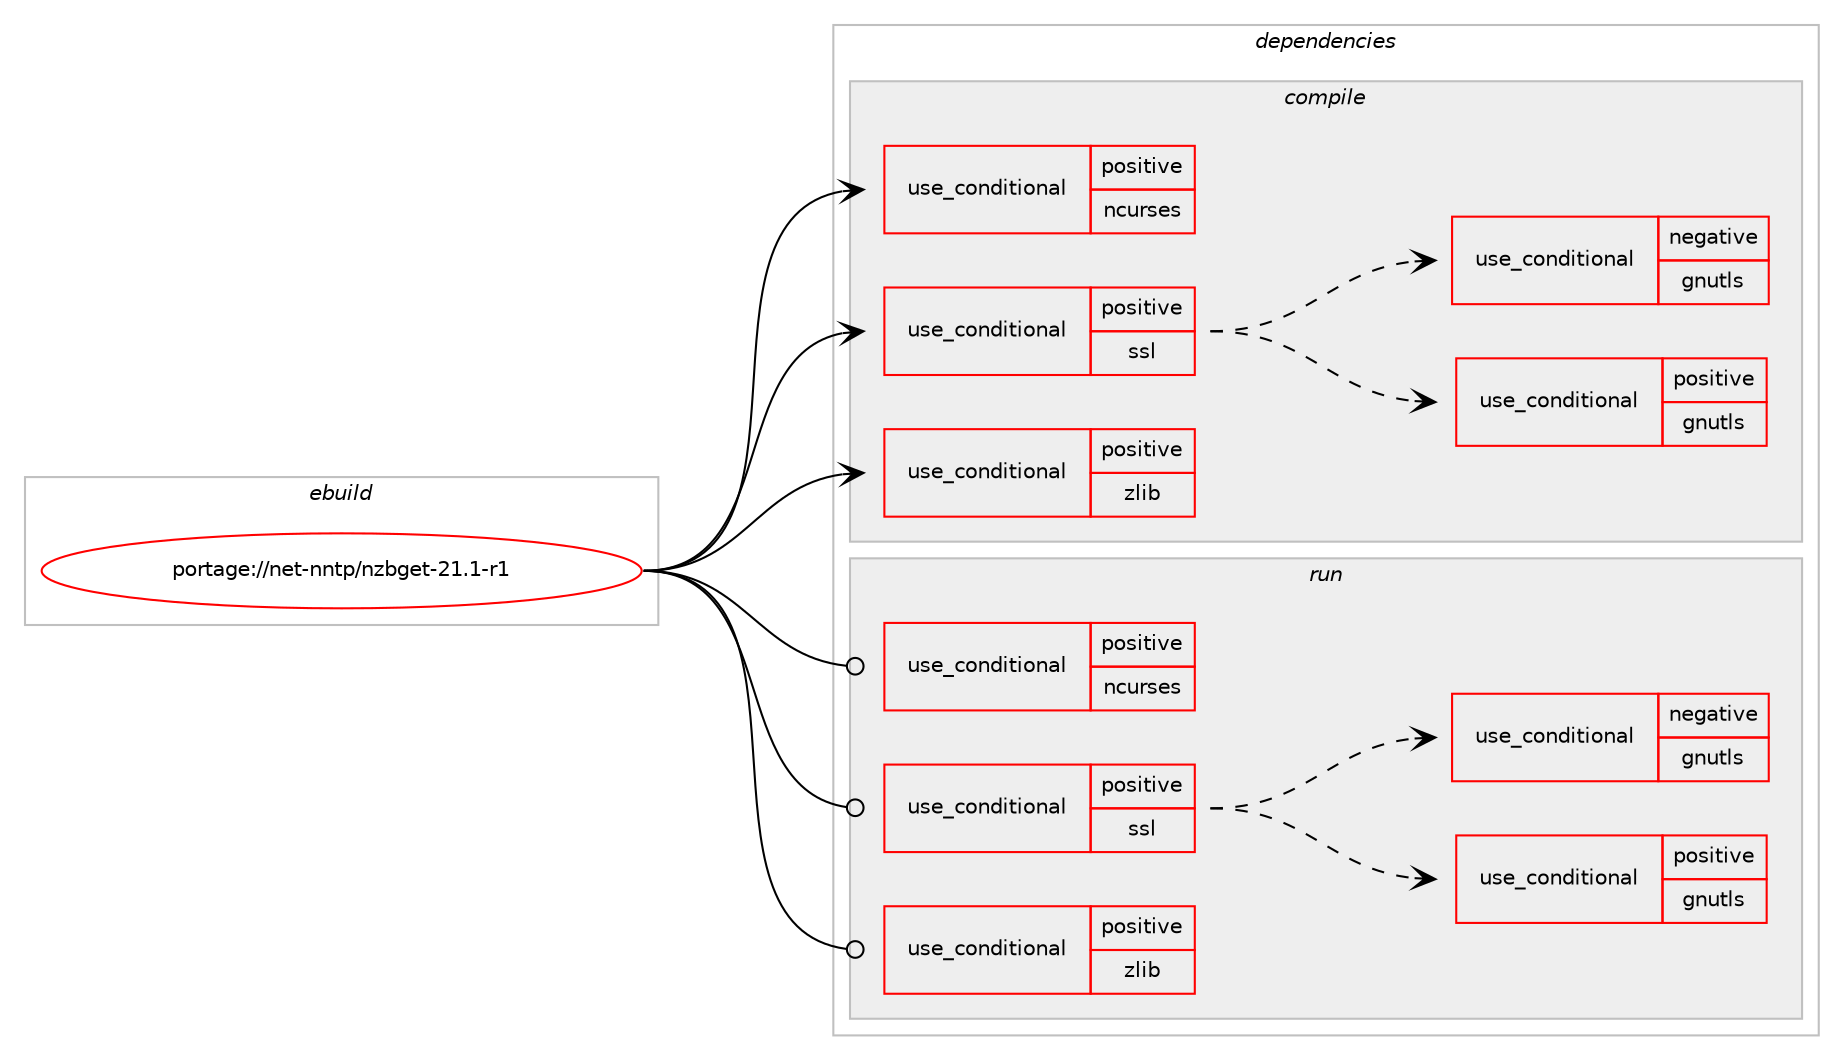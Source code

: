 digraph prolog {

# *************
# Graph options
# *************

newrank=true;
concentrate=true;
compound=true;
graph [rankdir=LR,fontname=Helvetica,fontsize=10,ranksep=1.5];#, ranksep=2.5, nodesep=0.2];
edge  [arrowhead=vee];
node  [fontname=Helvetica,fontsize=10];

# **********
# The ebuild
# **********

subgraph cluster_leftcol {
color=gray;
rank=same;
label=<<i>ebuild</i>>;
id [label="portage://net-nntp/nzbget-21.1-r1", color=red, width=4, href="../net-nntp/nzbget-21.1-r1.svg"];
}

# ****************
# The dependencies
# ****************

subgraph cluster_midcol {
color=gray;
label=<<i>dependencies</i>>;
subgraph cluster_compile {
fillcolor="#eeeeee";
style=filled;
label=<<i>compile</i>>;
subgraph cond97626 {
dependency192292 [label=<<TABLE BORDER="0" CELLBORDER="1" CELLSPACING="0" CELLPADDING="4"><TR><TD ROWSPAN="3" CELLPADDING="10">use_conditional</TD></TR><TR><TD>positive</TD></TR><TR><TD>ncurses</TD></TR></TABLE>>, shape=none, color=red];
# *** BEGIN UNKNOWN DEPENDENCY TYPE (TODO) ***
# dependency192292 -> package_dependency(portage://net-nntp/nzbget-21.1-r1,install,no,sys-libs,ncurses,none,[,,],[slot(0),equal],[])
# *** END UNKNOWN DEPENDENCY TYPE (TODO) ***

}
id:e -> dependency192292:w [weight=20,style="solid",arrowhead="vee"];
subgraph cond97627 {
dependency192293 [label=<<TABLE BORDER="0" CELLBORDER="1" CELLSPACING="0" CELLPADDING="4"><TR><TD ROWSPAN="3" CELLPADDING="10">use_conditional</TD></TR><TR><TD>positive</TD></TR><TR><TD>ssl</TD></TR></TABLE>>, shape=none, color=red];
subgraph cond97628 {
dependency192294 [label=<<TABLE BORDER="0" CELLBORDER="1" CELLSPACING="0" CELLPADDING="4"><TR><TD ROWSPAN="3" CELLPADDING="10">use_conditional</TD></TR><TR><TD>positive</TD></TR><TR><TD>gnutls</TD></TR></TABLE>>, shape=none, color=red];
# *** BEGIN UNKNOWN DEPENDENCY TYPE (TODO) ***
# dependency192294 -> package_dependency(portage://net-nntp/nzbget-21.1-r1,install,no,net-libs,gnutls,none,[,,],any_same_slot,[])
# *** END UNKNOWN DEPENDENCY TYPE (TODO) ***

# *** BEGIN UNKNOWN DEPENDENCY TYPE (TODO) ***
# dependency192294 -> package_dependency(portage://net-nntp/nzbget-21.1-r1,install,no,dev-libs,nettle,none,[,,],any_same_slot,[])
# *** END UNKNOWN DEPENDENCY TYPE (TODO) ***

}
dependency192293:e -> dependency192294:w [weight=20,style="dashed",arrowhead="vee"];
subgraph cond97629 {
dependency192295 [label=<<TABLE BORDER="0" CELLBORDER="1" CELLSPACING="0" CELLPADDING="4"><TR><TD ROWSPAN="3" CELLPADDING="10">use_conditional</TD></TR><TR><TD>negative</TD></TR><TR><TD>gnutls</TD></TR></TABLE>>, shape=none, color=red];
# *** BEGIN UNKNOWN DEPENDENCY TYPE (TODO) ***
# dependency192295 -> package_dependency(portage://net-nntp/nzbget-21.1-r1,install,no,dev-libs,openssl,none,[,,],[slot(0),equal],[use(disable(bindist),negative)])
# *** END UNKNOWN DEPENDENCY TYPE (TODO) ***

}
dependency192293:e -> dependency192295:w [weight=20,style="dashed",arrowhead="vee"];
}
id:e -> dependency192293:w [weight=20,style="solid",arrowhead="vee"];
subgraph cond97630 {
dependency192296 [label=<<TABLE BORDER="0" CELLBORDER="1" CELLSPACING="0" CELLPADDING="4"><TR><TD ROWSPAN="3" CELLPADDING="10">use_conditional</TD></TR><TR><TD>positive</TD></TR><TR><TD>zlib</TD></TR></TABLE>>, shape=none, color=red];
# *** BEGIN UNKNOWN DEPENDENCY TYPE (TODO) ***
# dependency192296 -> package_dependency(portage://net-nntp/nzbget-21.1-r1,install,no,sys-libs,zlib,none,[,,],any_same_slot,[])
# *** END UNKNOWN DEPENDENCY TYPE (TODO) ***

}
id:e -> dependency192296:w [weight=20,style="solid",arrowhead="vee"];
# *** BEGIN UNKNOWN DEPENDENCY TYPE (TODO) ***
# id -> package_dependency(portage://net-nntp/nzbget-21.1-r1,install,no,dev-libs,libxml2,none,[,,],any_same_slot,[])
# *** END UNKNOWN DEPENDENCY TYPE (TODO) ***

}
subgraph cluster_compileandrun {
fillcolor="#eeeeee";
style=filled;
label=<<i>compile and run</i>>;
}
subgraph cluster_run {
fillcolor="#eeeeee";
style=filled;
label=<<i>run</i>>;
subgraph cond97631 {
dependency192297 [label=<<TABLE BORDER="0" CELLBORDER="1" CELLSPACING="0" CELLPADDING="4"><TR><TD ROWSPAN="3" CELLPADDING="10">use_conditional</TD></TR><TR><TD>positive</TD></TR><TR><TD>ncurses</TD></TR></TABLE>>, shape=none, color=red];
# *** BEGIN UNKNOWN DEPENDENCY TYPE (TODO) ***
# dependency192297 -> package_dependency(portage://net-nntp/nzbget-21.1-r1,run,no,sys-libs,ncurses,none,[,,],[slot(0),equal],[])
# *** END UNKNOWN DEPENDENCY TYPE (TODO) ***

}
id:e -> dependency192297:w [weight=20,style="solid",arrowhead="odot"];
subgraph cond97632 {
dependency192298 [label=<<TABLE BORDER="0" CELLBORDER="1" CELLSPACING="0" CELLPADDING="4"><TR><TD ROWSPAN="3" CELLPADDING="10">use_conditional</TD></TR><TR><TD>positive</TD></TR><TR><TD>ssl</TD></TR></TABLE>>, shape=none, color=red];
subgraph cond97633 {
dependency192299 [label=<<TABLE BORDER="0" CELLBORDER="1" CELLSPACING="0" CELLPADDING="4"><TR><TD ROWSPAN="3" CELLPADDING="10">use_conditional</TD></TR><TR><TD>positive</TD></TR><TR><TD>gnutls</TD></TR></TABLE>>, shape=none, color=red];
# *** BEGIN UNKNOWN DEPENDENCY TYPE (TODO) ***
# dependency192299 -> package_dependency(portage://net-nntp/nzbget-21.1-r1,run,no,net-libs,gnutls,none,[,,],any_same_slot,[])
# *** END UNKNOWN DEPENDENCY TYPE (TODO) ***

# *** BEGIN UNKNOWN DEPENDENCY TYPE (TODO) ***
# dependency192299 -> package_dependency(portage://net-nntp/nzbget-21.1-r1,run,no,dev-libs,nettle,none,[,,],any_same_slot,[])
# *** END UNKNOWN DEPENDENCY TYPE (TODO) ***

}
dependency192298:e -> dependency192299:w [weight=20,style="dashed",arrowhead="vee"];
subgraph cond97634 {
dependency192300 [label=<<TABLE BORDER="0" CELLBORDER="1" CELLSPACING="0" CELLPADDING="4"><TR><TD ROWSPAN="3" CELLPADDING="10">use_conditional</TD></TR><TR><TD>negative</TD></TR><TR><TD>gnutls</TD></TR></TABLE>>, shape=none, color=red];
# *** BEGIN UNKNOWN DEPENDENCY TYPE (TODO) ***
# dependency192300 -> package_dependency(portage://net-nntp/nzbget-21.1-r1,run,no,dev-libs,openssl,none,[,,],[slot(0),equal],[use(disable(bindist),negative)])
# *** END UNKNOWN DEPENDENCY TYPE (TODO) ***

}
dependency192298:e -> dependency192300:w [weight=20,style="dashed",arrowhead="vee"];
}
id:e -> dependency192298:w [weight=20,style="solid",arrowhead="odot"];
subgraph cond97635 {
dependency192301 [label=<<TABLE BORDER="0" CELLBORDER="1" CELLSPACING="0" CELLPADDING="4"><TR><TD ROWSPAN="3" CELLPADDING="10">use_conditional</TD></TR><TR><TD>positive</TD></TR><TR><TD>zlib</TD></TR></TABLE>>, shape=none, color=red];
# *** BEGIN UNKNOWN DEPENDENCY TYPE (TODO) ***
# dependency192301 -> package_dependency(portage://net-nntp/nzbget-21.1-r1,run,no,sys-libs,zlib,none,[,,],any_same_slot,[])
# *** END UNKNOWN DEPENDENCY TYPE (TODO) ***

}
id:e -> dependency192301:w [weight=20,style="solid",arrowhead="odot"];
# *** BEGIN UNKNOWN DEPENDENCY TYPE (TODO) ***
# id -> package_dependency(portage://net-nntp/nzbget-21.1-r1,run,no,acct-group,nzbget,none,[,,],[],[])
# *** END UNKNOWN DEPENDENCY TYPE (TODO) ***

# *** BEGIN UNKNOWN DEPENDENCY TYPE (TODO) ***
# id -> package_dependency(portage://net-nntp/nzbget-21.1-r1,run,no,acct-user,nzbget,none,[,,],[],[])
# *** END UNKNOWN DEPENDENCY TYPE (TODO) ***

# *** BEGIN UNKNOWN DEPENDENCY TYPE (TODO) ***
# id -> package_dependency(portage://net-nntp/nzbget-21.1-r1,run,no,dev-libs,libxml2,none,[,,],any_same_slot,[])
# *** END UNKNOWN DEPENDENCY TYPE (TODO) ***

}
}

# **************
# The candidates
# **************

subgraph cluster_choices {
rank=same;
color=gray;
label=<<i>candidates</i>>;

}

}
